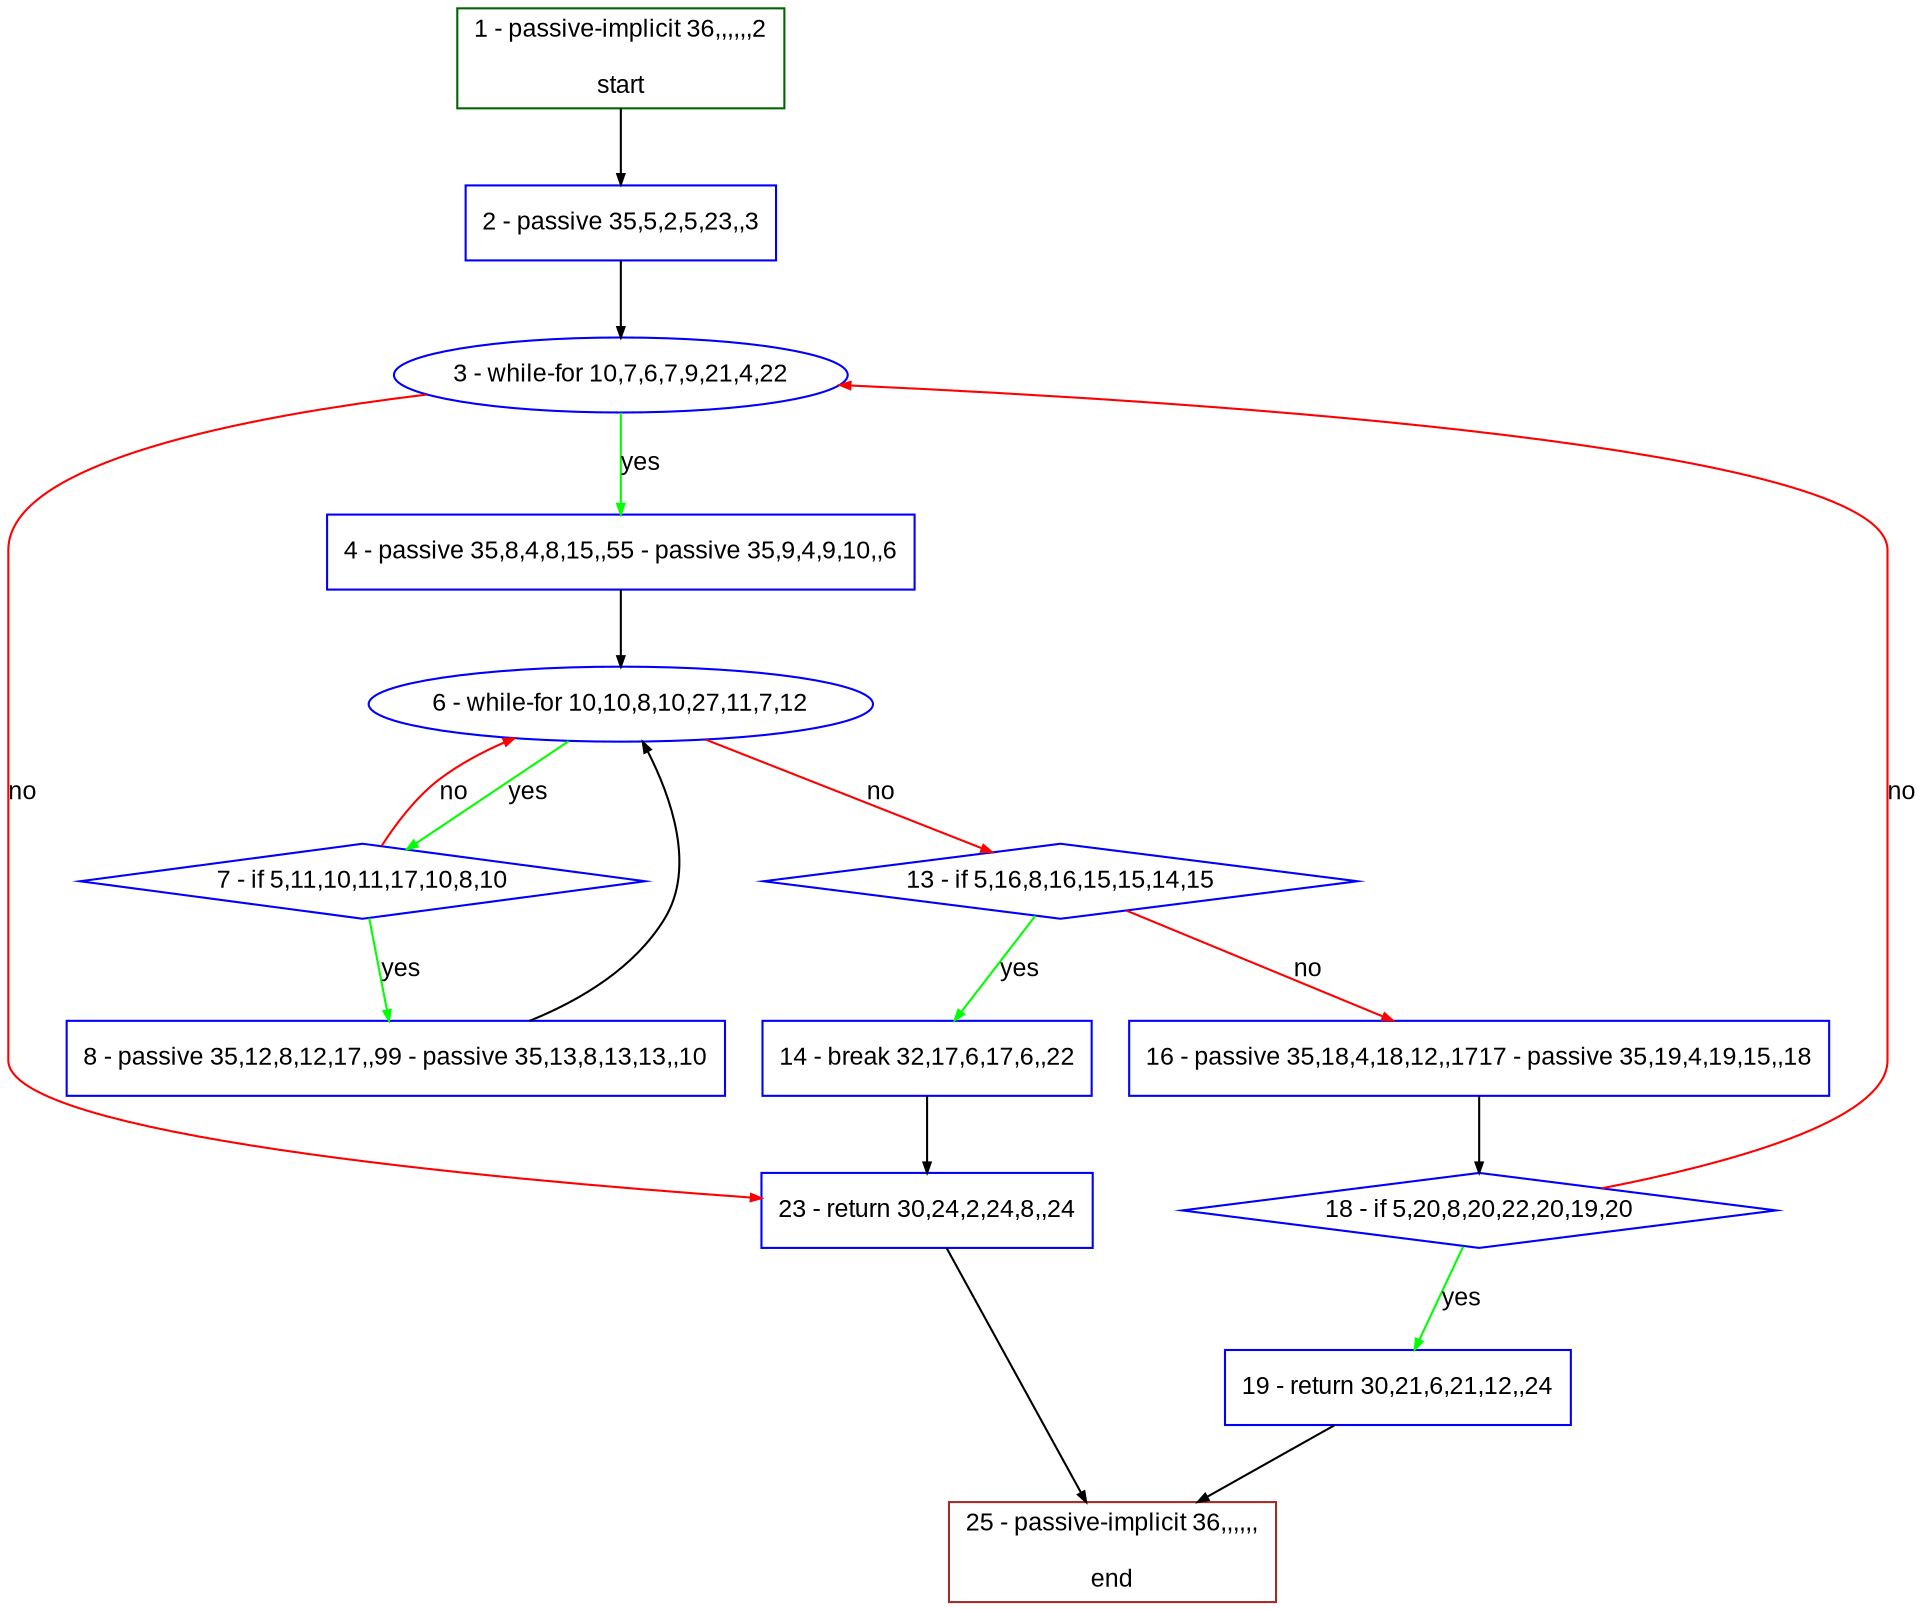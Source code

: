 digraph "" {
  graph [bgcolor="white", fillcolor="#FFFFCC", pack="true", packmode="clust", fontname="Arial", label="", fontsize="12", compound="true", style="rounded,filled"];
  node [node_initialized="no", fillcolor="white", fontname="Arial", label="", color="grey", fontsize="12", fixedsize="false", compound="true", shape="rectangle", style="filled"];
  edge [arrowtail="none", lhead="", fontcolor="black", fontname="Arial", label="", color="black", fontsize="12", arrowhead="normal", arrowsize="0.5", compound="true", ltail="", dir="forward"];
  __N1 [fillcolor="#ffffff", label="2 - passive 35,5,2,5,23,,3", color="#0000ff", shape="box", style="filled"];
  __N2 [fillcolor="#ffffff", label="1 - passive-implicit 36,,,,,,2\n\nstart", color="#006400", shape="box", style="filled"];
  __N3 [fillcolor="#ffffff", label="3 - while-for 10,7,6,7,9,21,4,22", color="#0000ff", shape="oval", style="filled"];
  __N4 [fillcolor="#ffffff", label="4 - passive 35,8,4,8,15,,55 - passive 35,9,4,9,10,,6", color="#0000ff", shape="box", style="filled"];
  __N5 [fillcolor="#ffffff", label="23 - return 30,24,2,24,8,,24", color="#0000ff", shape="box", style="filled"];
  __N6 [fillcolor="#ffffff", label="6 - while-for 10,10,8,10,27,11,7,12", color="#0000ff", shape="oval", style="filled"];
  __N7 [fillcolor="#ffffff", label="7 - if 5,11,10,11,17,10,8,10", color="#0000ff", shape="diamond", style="filled"];
  __N8 [fillcolor="#ffffff", label="13 - if 5,16,8,16,15,15,14,15", color="#0000ff", shape="diamond", style="filled"];
  __N9 [fillcolor="#ffffff", label="8 - passive 35,12,8,12,17,,99 - passive 35,13,8,13,13,,10", color="#0000ff", shape="box", style="filled"];
  __N10 [fillcolor="#ffffff", label="14 - break 32,17,6,17,6,,22", color="#0000ff", shape="box", style="filled"];
  __N11 [fillcolor="#ffffff", label="16 - passive 35,18,4,18,12,,1717 - passive 35,19,4,19,15,,18", color="#0000ff", shape="box", style="filled"];
  __N12 [fillcolor="#ffffff", label="18 - if 5,20,8,20,22,20,19,20", color="#0000ff", shape="diamond", style="filled"];
  __N13 [fillcolor="#ffffff", label="19 - return 30,21,6,21,12,,24", color="#0000ff", shape="box", style="filled"];
  __N14 [fillcolor="#ffffff", label="25 - passive-implicit 36,,,,,,\n\nend", color="#a52a2a", shape="box", style="filled"];
  __N2 -> __N1 [arrowtail="none", color="#000000", label="", arrowhead="normal", dir="forward"];
  __N1 -> __N3 [arrowtail="none", color="#000000", label="", arrowhead="normal", dir="forward"];
  __N3 -> __N4 [arrowtail="none", color="#00ff00", label="yes", arrowhead="normal", dir="forward"];
  __N3 -> __N5 [arrowtail="none", color="#ff0000", label="no", arrowhead="normal", dir="forward"];
  __N4 -> __N6 [arrowtail="none", color="#000000", label="", arrowhead="normal", dir="forward"];
  __N6 -> __N7 [arrowtail="none", color="#00ff00", label="yes", arrowhead="normal", dir="forward"];
  __N7 -> __N6 [arrowtail="none", color="#ff0000", label="no", arrowhead="normal", dir="forward"];
  __N6 -> __N8 [arrowtail="none", color="#ff0000", label="no", arrowhead="normal", dir="forward"];
  __N7 -> __N9 [arrowtail="none", color="#00ff00", label="yes", arrowhead="normal", dir="forward"];
  __N9 -> __N6 [arrowtail="none", color="#000000", label="", arrowhead="normal", dir="forward"];
  __N8 -> __N10 [arrowtail="none", color="#00ff00", label="yes", arrowhead="normal", dir="forward"];
  __N8 -> __N11 [arrowtail="none", color="#ff0000", label="no", arrowhead="normal", dir="forward"];
  __N10 -> __N5 [arrowtail="none", color="#000000", label="", arrowhead="normal", dir="forward"];
  __N11 -> __N12 [arrowtail="none", color="#000000", label="", arrowhead="normal", dir="forward"];
  __N12 -> __N3 [arrowtail="none", color="#ff0000", label="no", arrowhead="normal", dir="forward"];
  __N12 -> __N13 [arrowtail="none", color="#00ff00", label="yes", arrowhead="normal", dir="forward"];
  __N13 -> __N14 [arrowtail="none", color="#000000", label="", arrowhead="normal", dir="forward"];
  __N5 -> __N14 [arrowtail="none", color="#000000", label="", arrowhead="normal", dir="forward"];
}
